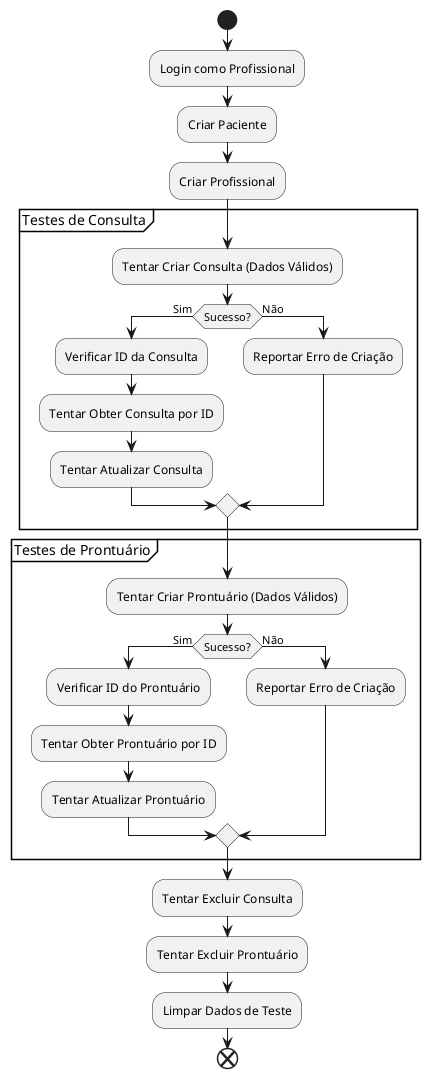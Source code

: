 @startuml
start

:Login como Profissional;

:Criar Paciente;
:Criar Profissional;

partition "Testes de Consulta" {
  :Tentar Criar Consulta (Dados Válidos);
  if (Sucesso?) then (Sim)
    :Verificar ID da Consulta;
    :Tentar Obter Consulta por ID;
    :Tentar Atualizar Consulta;
  else (Não)
    :Reportar Erro de Criação;
  endif
}

partition "Testes de Prontuário" {
  :Tentar Criar Prontuário (Dados Válidos);
  if (Sucesso?) then (Sim)
    :Verificar ID do Prontuário;
    :Tentar Obter Prontuário por ID;
    :Tentar Atualizar Prontuário;
  else (Não)
    :Reportar Erro de Criação;
  endif
}

:Tentar Excluir Consulta;
:Tentar Excluir Prontuário;

:Limpar Dados de Teste;

end
@enduml

